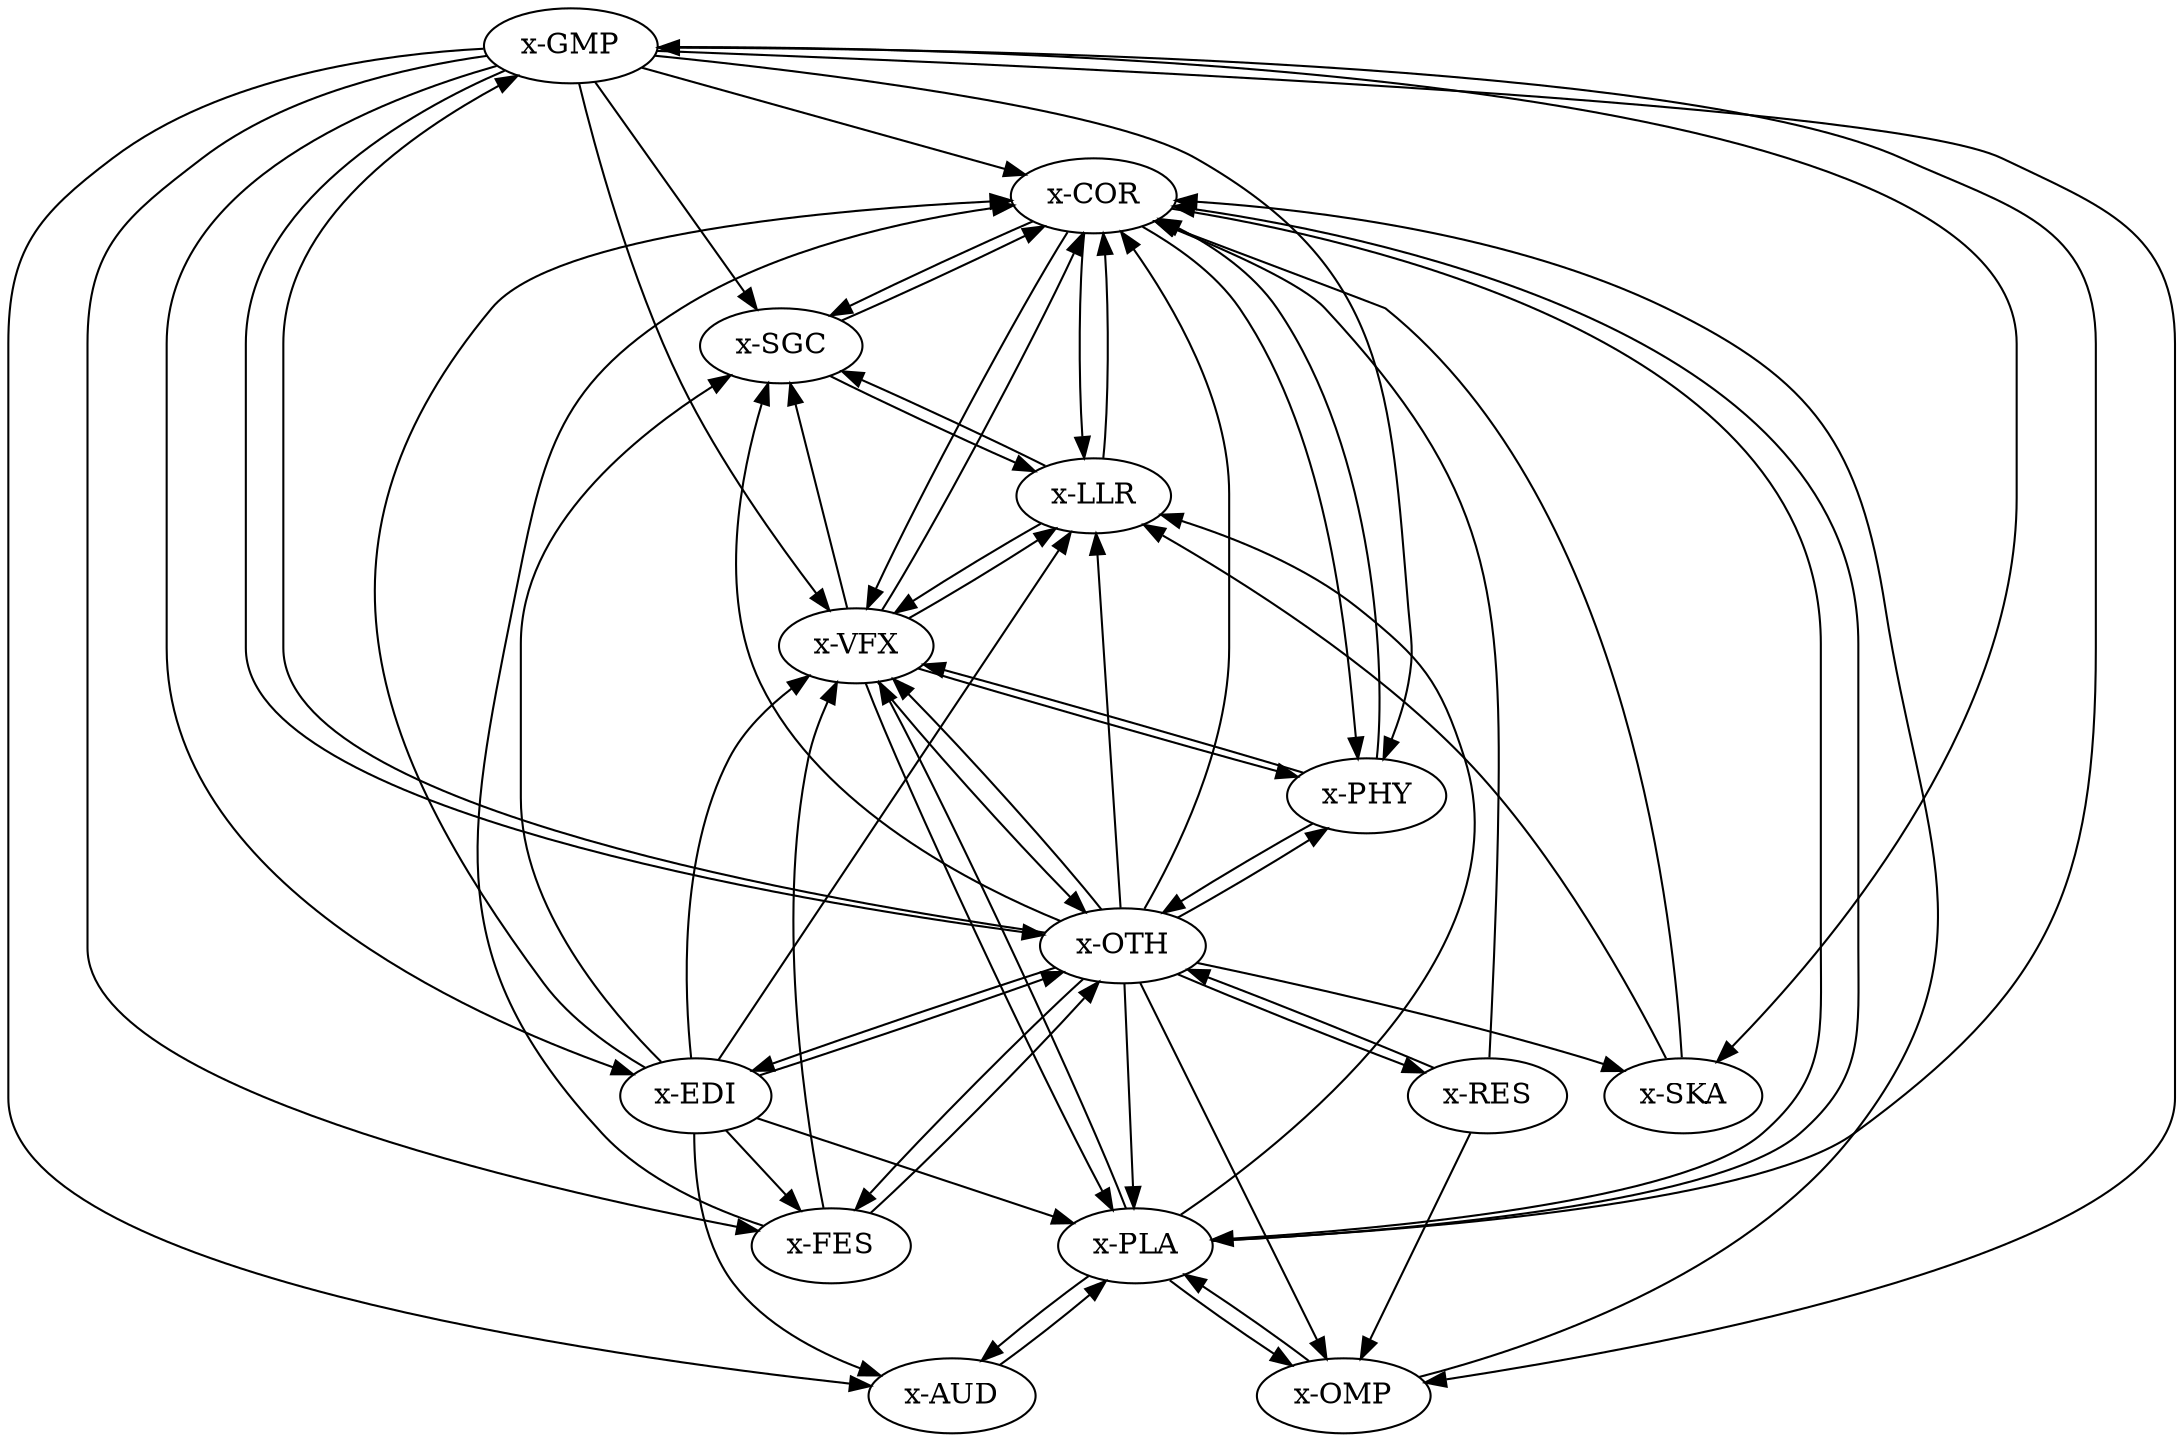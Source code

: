 digraph "source tree" {"x-GMP"->"x-COR""x-GMP"->"x-AUD""x-GMP"->"x-SGC""x-GMP"->"x-SKA""x-GMP"->"x-OTH""x-GMP"->"x-EDI""x-GMP"->"x-FES""x-GMP"->"x-OMP""x-GMP"->"x-PHY""x-GMP"->"x-VFX""x-RES"->"x-COR""x-RES"->"x-OTH""x-RES"->"x-OMP""x-LLR"->"x-SGC""x-LLR"->"x-COR""x-LLR"->"x-VFX""x-SGC"->"x-LLR""x-SGC"->"x-COR""x-FES"->"x-COR""x-FES"->"x-OTH""x-FES"->"x-VFX""x-OMP"->"x-COR""x-OMP"->"x-PLA""x-COR"->"x-LLR""x-COR"->"x-PHY""x-COR"->"x-VFX""x-COR"->"x-PLA""x-COR"->"x-SGC""x-PHY"->"x-COR""x-PHY"->"x-OTH""x-PHY"->"x-VFX""x-EDI"->"x-OTH""x-EDI"->"x-LLR""x-EDI"->"x-COR""x-EDI"->"x-VFX""x-EDI"->"x-AUD""x-EDI"->"x-PLA""x-EDI"->"x-SGC""x-EDI"->"x-FES""x-AUD"->"x-PLA""x-SKA"->"x-LLR""x-SKA"->"x-COR""x-PLA"->"x-COR""x-PLA"->"x-LLR""x-PLA"->"x-OMP""x-PLA"->"x-VFX""x-PLA"->"x-AUD""x-PLA"->"x-GMP""x-OTH"->"x-COR""x-OTH"->"x-SGC""x-OTH"->"x-SKA""x-OTH"->"x-EDI""x-OTH"->"x-GMP""x-OTH"->"x-PLA""x-OTH"->"x-FES""x-OTH"->"x-OMP""x-OTH"->"x-RES""x-OTH"->"x-PHY""x-OTH"->"x-LLR""x-OTH"->"x-VFX""x-VFX"->"x-COR""x-VFX"->"x-OTH""x-VFX"->"x-PHY""x-VFX"->"x-LLR""x-VFX"->"x-PLA""x-VFX"->"x-SGC"}
